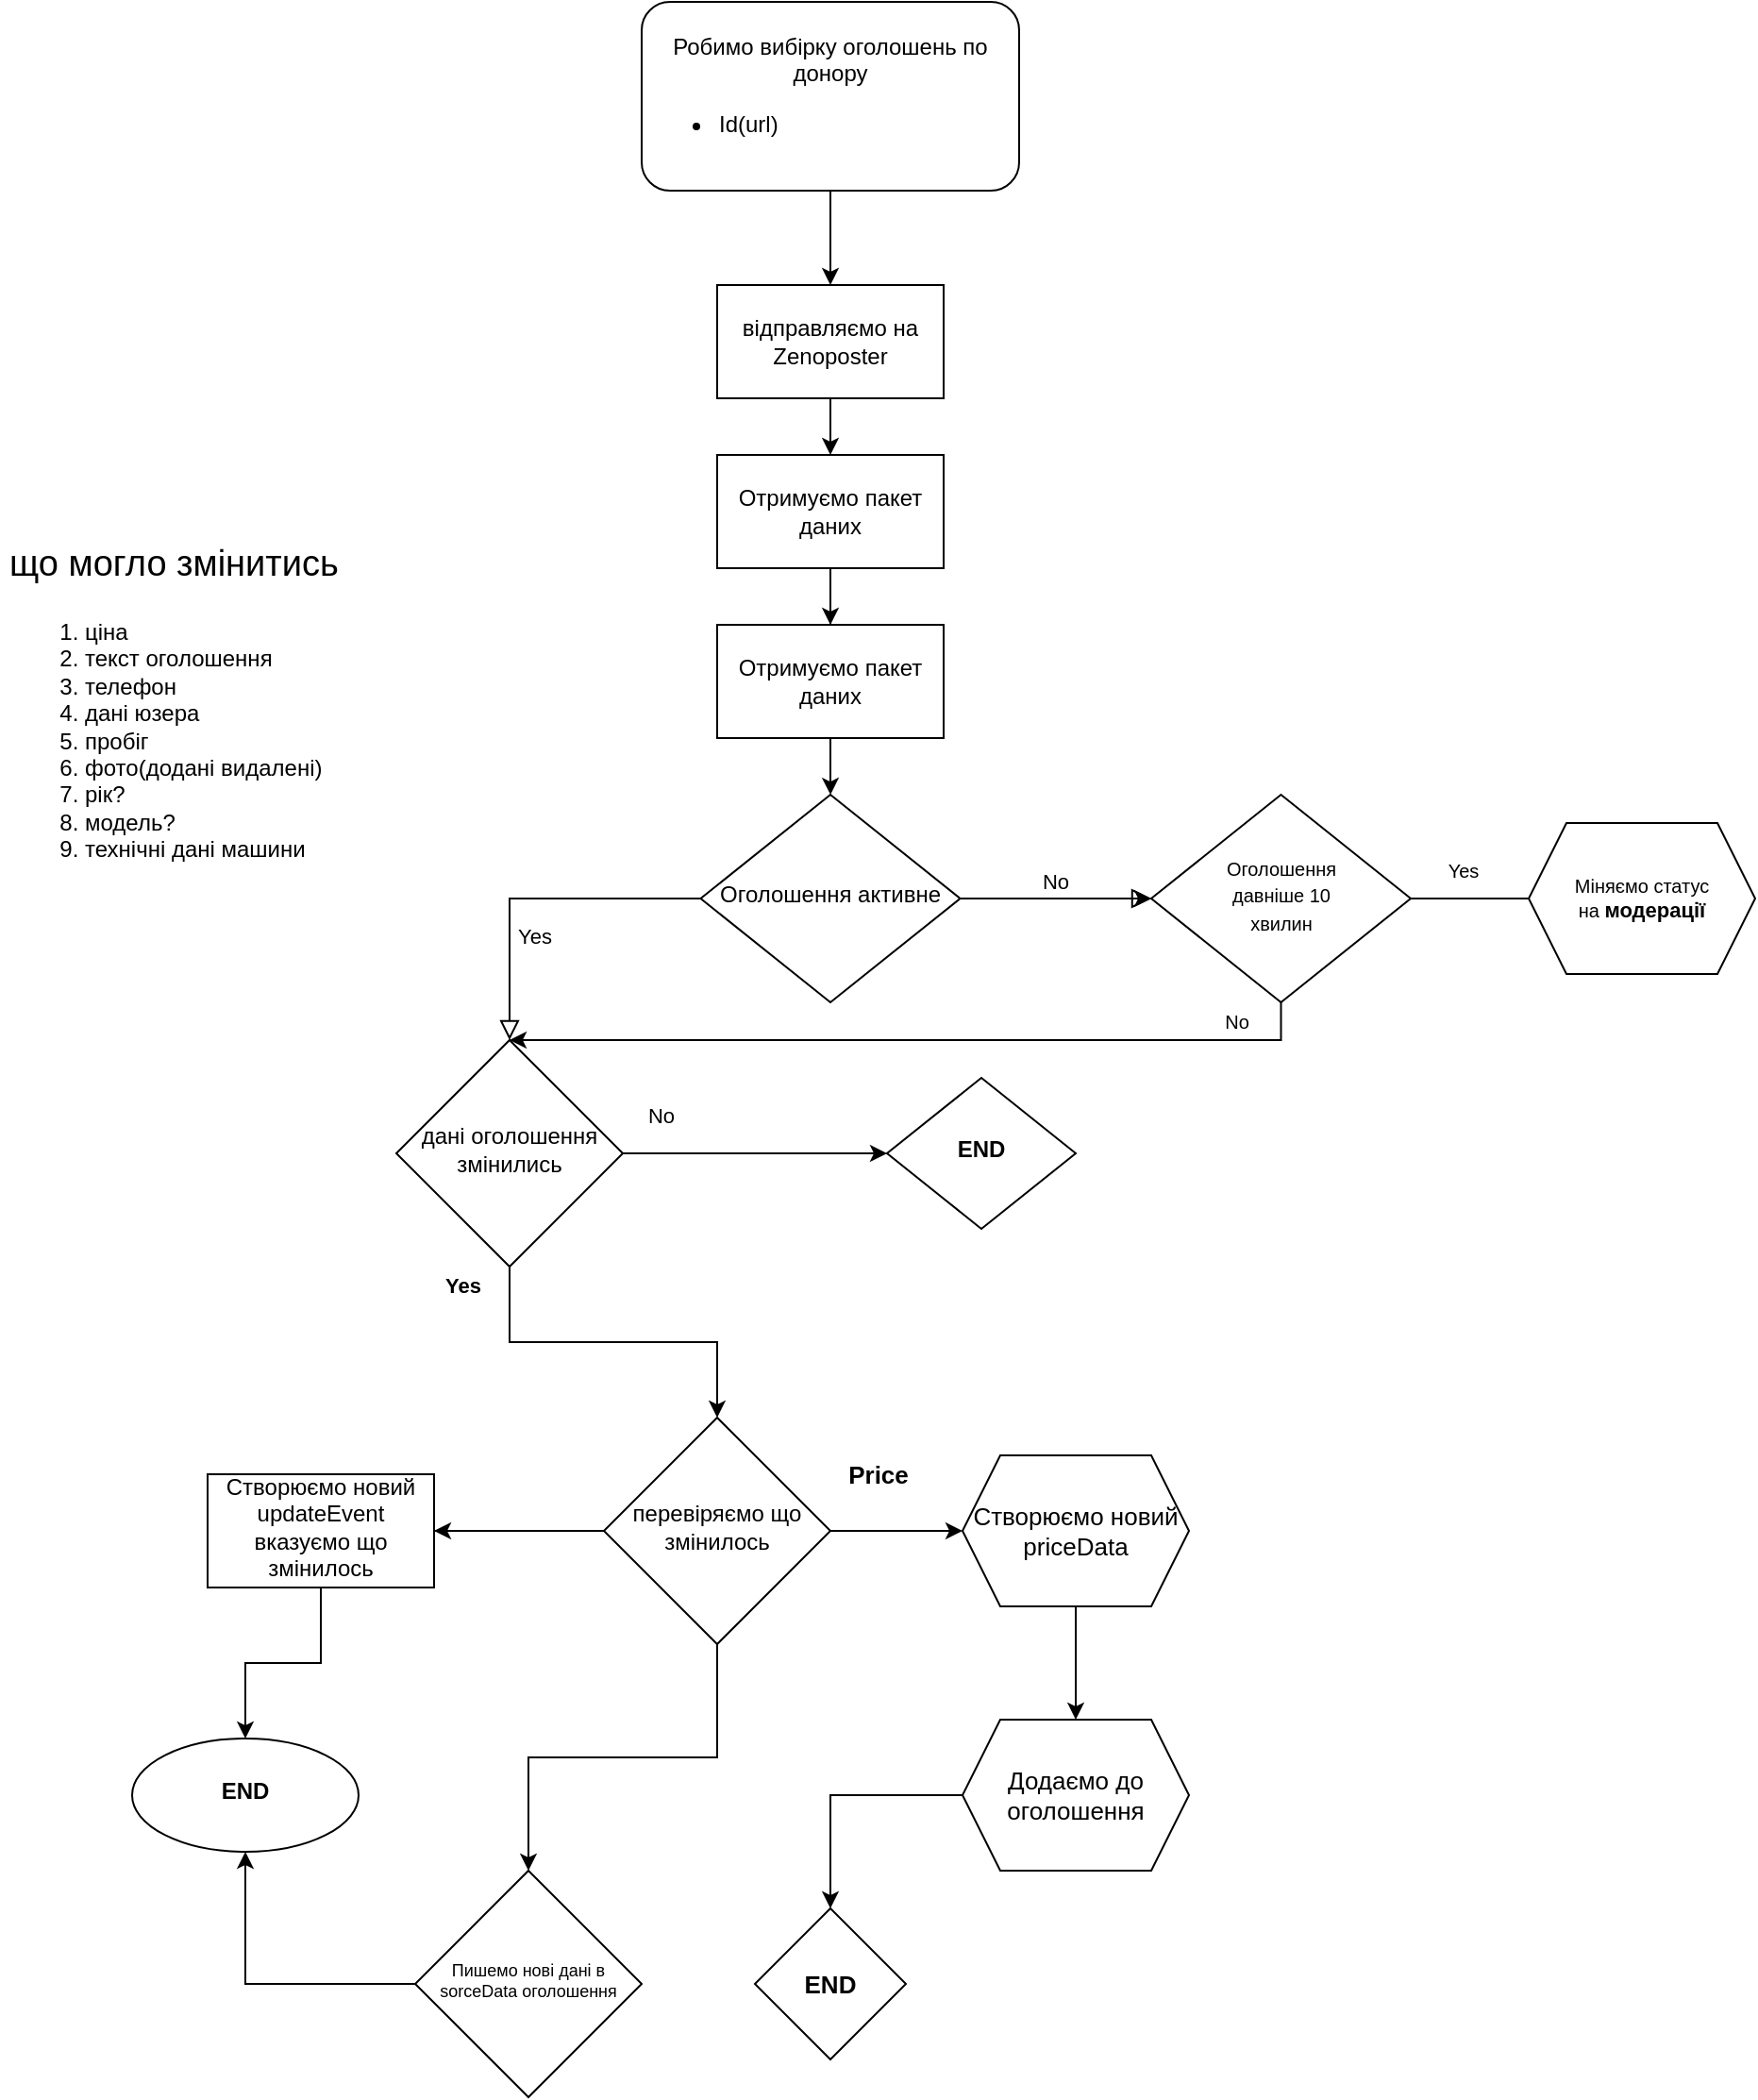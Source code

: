 <mxfile version="18.1.2" type="github">
  <diagram id="C5RBs43oDa-KdzZeNtuy" name="Page-1">
    <mxGraphModel dx="2249" dy="759" grid="1" gridSize="10" guides="1" tooltips="1" connect="1" arrows="1" fold="1" page="1" pageScale="1" pageWidth="827" pageHeight="1169" math="0" shadow="0">
      <root>
        <mxCell id="WIyWlLk6GJQsqaUBKTNV-0" />
        <mxCell id="WIyWlLk6GJQsqaUBKTNV-1" parent="WIyWlLk6GJQsqaUBKTNV-0" />
        <mxCell id="Zq3hUtZiWWwdUONuJrPH-5" value="" style="edgeStyle=orthogonalEdgeStyle;rounded=0;orthogonalLoop=1;jettySize=auto;html=1;" parent="WIyWlLk6GJQsqaUBKTNV-1" source="WIyWlLk6GJQsqaUBKTNV-3" target="Zq3hUtZiWWwdUONuJrPH-1" edge="1">
          <mxGeometry relative="1" as="geometry" />
        </mxCell>
        <mxCell id="WIyWlLk6GJQsqaUBKTNV-3" value="Робимо вибірку оголошень по донору &lt;br&gt;&lt;div align=&quot;justify&quot;&gt;&lt;ul&gt;&lt;li&gt;Id(url)&lt;/li&gt;&lt;/ul&gt;&lt;/div&gt;" style="rounded=1;whiteSpace=wrap;html=1;fontSize=12;glass=0;strokeWidth=1;shadow=0;" parent="WIyWlLk6GJQsqaUBKTNV-1" vertex="1">
          <mxGeometry x="160" y="30" width="200" height="100" as="geometry" />
        </mxCell>
        <mxCell id="WIyWlLk6GJQsqaUBKTNV-4" value="Yes" style="rounded=0;html=1;jettySize=auto;orthogonalLoop=1;fontSize=11;endArrow=block;endFill=0;endSize=8;strokeWidth=1;shadow=0;labelBackgroundColor=none;edgeStyle=orthogonalEdgeStyle;" parent="WIyWlLk6GJQsqaUBKTNV-1" source="WIyWlLk6GJQsqaUBKTNV-6" target="WIyWlLk6GJQsqaUBKTNV-10" edge="1">
          <mxGeometry y="20" relative="1" as="geometry">
            <mxPoint as="offset" />
          </mxGeometry>
        </mxCell>
        <mxCell id="WIyWlLk6GJQsqaUBKTNV-5" value="No" style="edgeStyle=orthogonalEdgeStyle;rounded=0;html=1;jettySize=auto;orthogonalLoop=1;fontSize=11;endArrow=block;endFill=0;endSize=8;strokeWidth=1;shadow=0;labelBackgroundColor=none;" parent="WIyWlLk6GJQsqaUBKTNV-1" source="WIyWlLk6GJQsqaUBKTNV-6" edge="1">
          <mxGeometry y="10" relative="1" as="geometry">
            <mxPoint as="offset" />
            <mxPoint x="430" y="505" as="targetPoint" />
          </mxGeometry>
        </mxCell>
        <mxCell id="Zq3hUtZiWWwdUONuJrPH-12" value="" style="edgeStyle=orthogonalEdgeStyle;rounded=0;orthogonalLoop=1;jettySize=auto;html=1;" parent="WIyWlLk6GJQsqaUBKTNV-1" source="WIyWlLk6GJQsqaUBKTNV-6" target="Zq3hUtZiWWwdUONuJrPH-11" edge="1">
          <mxGeometry relative="1" as="geometry" />
        </mxCell>
        <mxCell id="WIyWlLk6GJQsqaUBKTNV-6" value="Оголошення активне" style="rhombus;whiteSpace=wrap;html=1;shadow=0;fontFamily=Helvetica;fontSize=12;align=center;strokeWidth=1;spacing=6;spacingTop=-4;" parent="WIyWlLk6GJQsqaUBKTNV-1" vertex="1">
          <mxGeometry x="191.25" y="450" width="137.5" height="110" as="geometry" />
        </mxCell>
        <mxCell id="Zq3hUtZiWWwdUONuJrPH-22" value="" style="edgeStyle=orthogonalEdgeStyle;rounded=0;orthogonalLoop=1;jettySize=auto;html=1;fontSize=11;" parent="WIyWlLk6GJQsqaUBKTNV-1" source="WIyWlLk6GJQsqaUBKTNV-10" target="Zq3hUtZiWWwdUONuJrPH-21" edge="1">
          <mxGeometry relative="1" as="geometry" />
        </mxCell>
        <mxCell id="Zq3hUtZiWWwdUONuJrPH-31" value="" style="edgeStyle=orthogonalEdgeStyle;rounded=0;orthogonalLoop=1;jettySize=auto;html=1;fontSize=11;" parent="WIyWlLk6GJQsqaUBKTNV-1" source="WIyWlLk6GJQsqaUBKTNV-10" target="Zq3hUtZiWWwdUONuJrPH-30" edge="1">
          <mxGeometry relative="1" as="geometry" />
        </mxCell>
        <mxCell id="WIyWlLk6GJQsqaUBKTNV-10" value="дані оголошення змінились" style="rhombus;whiteSpace=wrap;html=1;shadow=0;fontFamily=Helvetica;fontSize=12;align=center;strokeWidth=1;spacing=6;spacingTop=-4;" parent="WIyWlLk6GJQsqaUBKTNV-1" vertex="1">
          <mxGeometry x="30" y="580" width="120" height="120" as="geometry" />
        </mxCell>
        <mxCell id="Zq3hUtZiWWwdUONuJrPH-7" value="" style="edgeStyle=orthogonalEdgeStyle;rounded=0;orthogonalLoop=1;jettySize=auto;html=1;" parent="WIyWlLk6GJQsqaUBKTNV-1" source="Zq3hUtZiWWwdUONuJrPH-1" target="Zq3hUtZiWWwdUONuJrPH-8" edge="1">
          <mxGeometry relative="1" as="geometry">
            <mxPoint x="260" y="260" as="targetPoint" />
          </mxGeometry>
        </mxCell>
        <mxCell id="Zq3hUtZiWWwdUONuJrPH-1" value="відправляємо на Zenoposter" style="rounded=0;whiteSpace=wrap;html=1;" parent="WIyWlLk6GJQsqaUBKTNV-1" vertex="1">
          <mxGeometry x="200" y="180" width="120" height="60" as="geometry" />
        </mxCell>
        <mxCell id="Zq3hUtZiWWwdUONuJrPH-10" value="" style="edgeStyle=orthogonalEdgeStyle;rounded=0;orthogonalLoop=1;jettySize=auto;html=1;startArrow=none;" parent="WIyWlLk6GJQsqaUBKTNV-1" source="msSR-LIhBzx2jHmuOGdF-0" target="WIyWlLk6GJQsqaUBKTNV-6" edge="1">
          <mxGeometry relative="1" as="geometry" />
        </mxCell>
        <mxCell id="msSR-LIhBzx2jHmuOGdF-1" value="" style="edgeStyle=orthogonalEdgeStyle;rounded=0;orthogonalLoop=1;jettySize=auto;html=1;" parent="WIyWlLk6GJQsqaUBKTNV-1" source="Zq3hUtZiWWwdUONuJrPH-8" target="msSR-LIhBzx2jHmuOGdF-0" edge="1">
          <mxGeometry relative="1" as="geometry" />
        </mxCell>
        <mxCell id="Zq3hUtZiWWwdUONuJrPH-8" value="Отримуємо пакет даних" style="rounded=0;whiteSpace=wrap;html=1;" parent="WIyWlLk6GJQsqaUBKTNV-1" vertex="1">
          <mxGeometry x="200" y="270" width="120" height="60" as="geometry" />
        </mxCell>
        <mxCell id="Zq3hUtZiWWwdUONuJrPH-14" value="" style="edgeStyle=orthogonalEdgeStyle;rounded=0;orthogonalLoop=1;jettySize=auto;html=1;fontSize=10;" parent="WIyWlLk6GJQsqaUBKTNV-1" source="Zq3hUtZiWWwdUONuJrPH-11" edge="1">
          <mxGeometry relative="1" as="geometry">
            <mxPoint x="647.5" y="505" as="targetPoint" />
          </mxGeometry>
        </mxCell>
        <mxCell id="Zq3hUtZiWWwdUONuJrPH-17" value="" style="edgeStyle=orthogonalEdgeStyle;rounded=0;orthogonalLoop=1;jettySize=auto;html=1;fontSize=10;" parent="WIyWlLk6GJQsqaUBKTNV-1" source="Zq3hUtZiWWwdUONuJrPH-11" target="WIyWlLk6GJQsqaUBKTNV-10" edge="1">
          <mxGeometry relative="1" as="geometry">
            <mxPoint x="90" y="570" as="targetPoint" />
            <Array as="points">
              <mxPoint x="499" y="580" />
            </Array>
          </mxGeometry>
        </mxCell>
        <mxCell id="Zq3hUtZiWWwdUONuJrPH-11" value="&lt;blockquote&gt;&lt;div align=&quot;center&quot;&gt;&lt;font style=&quot;font-size: 10px; line-height: 1;&quot;&gt;Оголошення давніше 10 хвилин&lt;/font&gt;&lt;/div&gt;&lt;/blockquote&gt;" style="rhombus;whiteSpace=wrap;html=1;shadow=0;fontFamily=Helvetica;fontSize=12;align=center;strokeWidth=1;spacing=6;spacingTop=-4;" parent="WIyWlLk6GJQsqaUBKTNV-1" vertex="1">
          <mxGeometry x="430" y="450" width="137.5" height="110" as="geometry" />
        </mxCell>
        <mxCell id="Zq3hUtZiWWwdUONuJrPH-15" value="Yes" style="text;html=1;align=center;verticalAlign=middle;resizable=0;points=[];autosize=1;strokeColor=none;fillColor=none;fontSize=10;" parent="WIyWlLk6GJQsqaUBKTNV-1" vertex="1">
          <mxGeometry x="580" y="480" width="30" height="20" as="geometry" />
        </mxCell>
        <mxCell id="Zq3hUtZiWWwdUONuJrPH-18" value="&lt;div&gt;No&lt;/div&gt;" style="text;html=1;align=center;verticalAlign=middle;resizable=0;points=[];autosize=1;strokeColor=none;fillColor=none;fontSize=10;" parent="WIyWlLk6GJQsqaUBKTNV-1" vertex="1">
          <mxGeometry x="460" y="560" width="30" height="20" as="geometry" />
        </mxCell>
        <mxCell id="Zq3hUtZiWWwdUONuJrPH-19" value="Міняємо статус &lt;br&gt;на &lt;font style=&quot;font-size: 11px;&quot;&gt;&lt;b&gt;модерації&lt;/b&gt;&lt;/font&gt;" style="shape=hexagon;perimeter=hexagonPerimeter2;whiteSpace=wrap;html=1;fixedSize=1;fontSize=10;" parent="WIyWlLk6GJQsqaUBKTNV-1" vertex="1">
          <mxGeometry x="630" y="465" width="120" height="80" as="geometry" />
        </mxCell>
        <mxCell id="Zq3hUtZiWWwdUONuJrPH-21" value="&lt;b&gt;END&lt;/b&gt;" style="rhombus;whiteSpace=wrap;html=1;shadow=0;fontFamily=Helvetica;fontSize=12;align=center;strokeWidth=1;spacing=6;spacingTop=-4;" parent="WIyWlLk6GJQsqaUBKTNV-1" vertex="1">
          <mxGeometry x="290" y="600" width="100" height="80" as="geometry" />
        </mxCell>
        <mxCell id="Zq3hUtZiWWwdUONuJrPH-23" value="No" style="text;html=1;align=center;verticalAlign=middle;resizable=0;points=[];autosize=1;strokeColor=none;fillColor=none;fontSize=11;" parent="WIyWlLk6GJQsqaUBKTNV-1" vertex="1">
          <mxGeometry x="155" y="610" width="30" height="20" as="geometry" />
        </mxCell>
        <mxCell id="Zq3hUtZiWWwdUONuJrPH-26" value="&lt;div&gt;&lt;b&gt;Yes&lt;/b&gt;&lt;/div&gt;" style="text;html=1;align=center;verticalAlign=middle;resizable=0;points=[];autosize=1;strokeColor=none;fillColor=none;fontSize=11;" parent="WIyWlLk6GJQsqaUBKTNV-1" vertex="1">
          <mxGeometry x="50" y="700" width="30" height="20" as="geometry" />
        </mxCell>
        <mxCell id="Zq3hUtZiWWwdUONuJrPH-33" value="" style="edgeStyle=orthogonalEdgeStyle;rounded=0;orthogonalLoop=1;jettySize=auto;html=1;fontSize=11;" parent="WIyWlLk6GJQsqaUBKTNV-1" source="Zq3hUtZiWWwdUONuJrPH-30" edge="1">
          <mxGeometry relative="1" as="geometry">
            <mxPoint x="-50" y="840" as="targetPoint" />
          </mxGeometry>
        </mxCell>
        <mxCell id="Zq3hUtZiWWwdUONuJrPH-37" value="" style="edgeStyle=orthogonalEdgeStyle;rounded=0;orthogonalLoop=1;jettySize=auto;html=1;fontSize=11;" parent="WIyWlLk6GJQsqaUBKTNV-1" source="Zq3hUtZiWWwdUONuJrPH-30" target="Zq3hUtZiWWwdUONuJrPH-36" edge="1">
          <mxGeometry relative="1" as="geometry" />
        </mxCell>
        <mxCell id="Zq3hUtZiWWwdUONuJrPH-45" value="" style="edgeStyle=orthogonalEdgeStyle;rounded=0;orthogonalLoop=1;jettySize=auto;html=1;fontSize=13;" parent="WIyWlLk6GJQsqaUBKTNV-1" source="Zq3hUtZiWWwdUONuJrPH-30" target="Zq3hUtZiWWwdUONuJrPH-44" edge="1">
          <mxGeometry relative="1" as="geometry" />
        </mxCell>
        <mxCell id="Zq3hUtZiWWwdUONuJrPH-53" value="" style="edgeStyle=orthogonalEdgeStyle;rounded=0;orthogonalLoop=1;jettySize=auto;html=1;fontSize=9;entryX=0;entryY=0.5;entryDx=0;entryDy=0;" parent="WIyWlLk6GJQsqaUBKTNV-1" source="Zq3hUtZiWWwdUONuJrPH-30" target="Zq3hUtZiWWwdUONuJrPH-39" edge="1">
          <mxGeometry relative="1" as="geometry">
            <mxPoint x="230" y="840" as="targetPoint" />
          </mxGeometry>
        </mxCell>
        <mxCell id="Zq3hUtZiWWwdUONuJrPH-30" value="перевіряємо що змінилось" style="rhombus;whiteSpace=wrap;html=1;shadow=0;fontFamily=Helvetica;fontSize=12;align=center;strokeWidth=1;spacing=6;spacingTop=-4;" parent="WIyWlLk6GJQsqaUBKTNV-1" vertex="1">
          <mxGeometry x="140" y="780" width="120" height="120" as="geometry" />
        </mxCell>
        <mxCell id="Zq3hUtZiWWwdUONuJrPH-54" value="" style="edgeStyle=orthogonalEdgeStyle;rounded=0;orthogonalLoop=1;jettySize=auto;html=1;fontSize=9;" parent="WIyWlLk6GJQsqaUBKTNV-1" source="Zq3hUtZiWWwdUONuJrPH-36" target="Zq3hUtZiWWwdUONuJrPH-47" edge="1">
          <mxGeometry relative="1" as="geometry" />
        </mxCell>
        <mxCell id="Zq3hUtZiWWwdUONuJrPH-36" value="&lt;div style=&quot;font-size: 9px;&quot;&gt;Пишемо нові дані в sorceData оголошення&lt;/div&gt;" style="rhombus;whiteSpace=wrap;html=1;shadow=0;fontFamily=Helvetica;fontSize=12;align=center;strokeWidth=1;spacing=6;spacingTop=-4;" parent="WIyWlLk6GJQsqaUBKTNV-1" vertex="1">
          <mxGeometry x="40" y="1020" width="120" height="120" as="geometry" />
        </mxCell>
        <mxCell id="Zq3hUtZiWWwdUONuJrPH-38" value="&lt;font size=&quot;1&quot;&gt;&lt;b style=&quot;font-size: 13px;&quot;&gt;Price&lt;/b&gt;&lt;/font&gt;" style="text;html=1;align=center;verticalAlign=middle;resizable=0;points=[];autosize=1;strokeColor=none;fillColor=none;fontSize=11;" parent="WIyWlLk6GJQsqaUBKTNV-1" vertex="1">
          <mxGeometry x="260" y="800" width="50" height="20" as="geometry" />
        </mxCell>
        <mxCell id="Zq3hUtZiWWwdUONuJrPH-41" value="" style="edgeStyle=orthogonalEdgeStyle;rounded=0;orthogonalLoop=1;jettySize=auto;html=1;fontSize=13;" parent="WIyWlLk6GJQsqaUBKTNV-1" source="Zq3hUtZiWWwdUONuJrPH-39" target="Zq3hUtZiWWwdUONuJrPH-40" edge="1">
          <mxGeometry relative="1" as="geometry" />
        </mxCell>
        <mxCell id="Zq3hUtZiWWwdUONuJrPH-39" value="Створюємо новий priceData" style="shape=hexagon;perimeter=hexagonPerimeter2;whiteSpace=wrap;html=1;fixedSize=1;fontSize=13;" parent="WIyWlLk6GJQsqaUBKTNV-1" vertex="1">
          <mxGeometry x="330" y="800" width="120" height="80" as="geometry" />
        </mxCell>
        <mxCell id="Zq3hUtZiWWwdUONuJrPH-43" value="" style="edgeStyle=orthogonalEdgeStyle;rounded=0;orthogonalLoop=1;jettySize=auto;html=1;fontSize=13;" parent="WIyWlLk6GJQsqaUBKTNV-1" source="Zq3hUtZiWWwdUONuJrPH-40" target="Zq3hUtZiWWwdUONuJrPH-42" edge="1">
          <mxGeometry relative="1" as="geometry" />
        </mxCell>
        <mxCell id="Zq3hUtZiWWwdUONuJrPH-40" value="Додаємо до оголошення" style="shape=hexagon;perimeter=hexagonPerimeter2;whiteSpace=wrap;html=1;fixedSize=1;fontSize=13;" parent="WIyWlLk6GJQsqaUBKTNV-1" vertex="1">
          <mxGeometry x="330" y="940" width="120" height="80" as="geometry" />
        </mxCell>
        <mxCell id="Zq3hUtZiWWwdUONuJrPH-42" value="&lt;b&gt;END&lt;/b&gt;" style="rhombus;whiteSpace=wrap;html=1;fontSize=13;" parent="WIyWlLk6GJQsqaUBKTNV-1" vertex="1">
          <mxGeometry x="220" y="1040" width="80" height="80" as="geometry" />
        </mxCell>
        <mxCell id="Zq3hUtZiWWwdUONuJrPH-48" value="" style="edgeStyle=orthogonalEdgeStyle;rounded=0;orthogonalLoop=1;jettySize=auto;html=1;fontSize=9;" parent="WIyWlLk6GJQsqaUBKTNV-1" source="Zq3hUtZiWWwdUONuJrPH-44" target="Zq3hUtZiWWwdUONuJrPH-47" edge="1">
          <mxGeometry relative="1" as="geometry" />
        </mxCell>
        <mxCell id="Zq3hUtZiWWwdUONuJrPH-44" value="&lt;div&gt;Створюємо новий updateEvent вказуємо що змінилось&lt;/div&gt;" style="whiteSpace=wrap;html=1;shadow=0;strokeWidth=1;spacing=6;spacingTop=-4;" parent="WIyWlLk6GJQsqaUBKTNV-1" vertex="1">
          <mxGeometry x="-70" y="810" width="120" height="60" as="geometry" />
        </mxCell>
        <mxCell id="Zq3hUtZiWWwdUONuJrPH-47" value="&lt;b&gt;END&lt;/b&gt;" style="ellipse;whiteSpace=wrap;html=1;shadow=0;strokeWidth=1;spacing=6;spacingTop=-4;" parent="WIyWlLk6GJQsqaUBKTNV-1" vertex="1">
          <mxGeometry x="-110" y="950" width="120" height="60" as="geometry" />
        </mxCell>
        <mxCell id="-Ed71MwEj80D3cBsqbGH-2" value="&lt;h1&gt;&lt;span style=&quot;font-weight: normal;&quot;&gt;&lt;font style=&quot;font-size: 19px; line-height: 0.5;&quot;&gt;що могло змінитись&lt;/font&gt;&lt;/span&gt;&lt;br&gt;&lt;/h1&gt;&lt;ol&gt;&lt;li&gt;ціна &lt;br&gt;&lt;/li&gt;&lt;li&gt;текст оголошення&lt;/li&gt;&lt;li&gt;телефон&lt;/li&gt;&lt;li&gt;дані юзера&lt;/li&gt;&lt;li&gt;пробіг&lt;/li&gt;&lt;li&gt;фото(додані видалені)&lt;/li&gt;&lt;li&gt;рік?&lt;/li&gt;&lt;li&gt;модель?&lt;/li&gt;&lt;li&gt;технічні дані машини&lt;br&gt;&lt;/li&gt;&lt;/ol&gt;" style="text;html=1;strokeColor=none;fillColor=none;spacing=5;spacingTop=-20;whiteSpace=wrap;overflow=hidden;rounded=0;" parent="WIyWlLk6GJQsqaUBKTNV-1" vertex="1">
          <mxGeometry x="-180" y="306.25" width="190" height="397.5" as="geometry" />
        </mxCell>
        <mxCell id="msSR-LIhBzx2jHmuOGdF-0" value="Отримуємо пакет даних" style="rounded=0;whiteSpace=wrap;html=1;" parent="WIyWlLk6GJQsqaUBKTNV-1" vertex="1">
          <mxGeometry x="200" y="360" width="120" height="60" as="geometry" />
        </mxCell>
        <mxCell id="msSR-LIhBzx2jHmuOGdF-2" value="" style="edgeStyle=orthogonalEdgeStyle;rounded=0;orthogonalLoop=1;jettySize=auto;html=1;endArrow=none;" parent="WIyWlLk6GJQsqaUBKTNV-1" source="Zq3hUtZiWWwdUONuJrPH-8" target="msSR-LIhBzx2jHmuOGdF-0" edge="1">
          <mxGeometry relative="1" as="geometry">
            <mxPoint x="260" y="360" as="sourcePoint" />
            <mxPoint x="260.1" y="450.08" as="targetPoint" />
          </mxGeometry>
        </mxCell>
      </root>
    </mxGraphModel>
  </diagram>
</mxfile>
